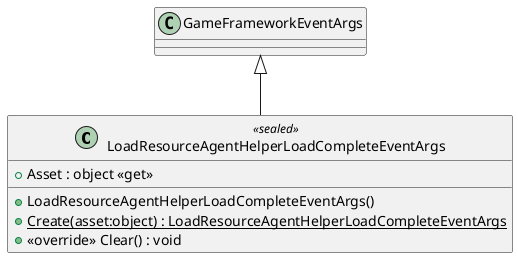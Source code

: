 @startuml
class LoadResourceAgentHelperLoadCompleteEventArgs <<sealed>> {
    + LoadResourceAgentHelperLoadCompleteEventArgs()
    + Asset : object <<get>>
    + {static} Create(asset:object) : LoadResourceAgentHelperLoadCompleteEventArgs
    + <<override>> Clear() : void
}
GameFrameworkEventArgs <|-- LoadResourceAgentHelperLoadCompleteEventArgs
@enduml
